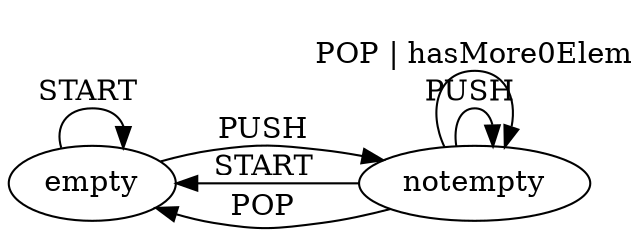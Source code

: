 digraph Stack {
	rankdir=LR;
	
	//states
	empty;
	notempty;
	//edges
	empty->empty [label="START "]; 
	notempty->empty [label="START "]; 
	empty->notempty [label="PUSH "]; 
	notempty->notempty [label="PUSH "]; 
	notempty->notempty [label="POP | hasMore0Elem"]; 
	notempty->empty [label="POP "]; 
}
